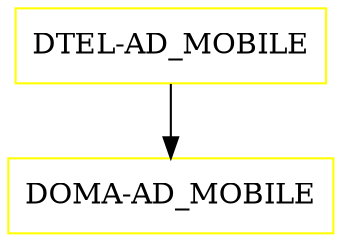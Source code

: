 digraph G {
  "DTEL-AD_MOBILE" [shape=box,color=yellow];
  "DOMA-AD_MOBILE" [shape=box,color=yellow,URL="./DOMA_AD_MOBILE.html"];
  "DTEL-AD_MOBILE" -> "DOMA-AD_MOBILE";
}

